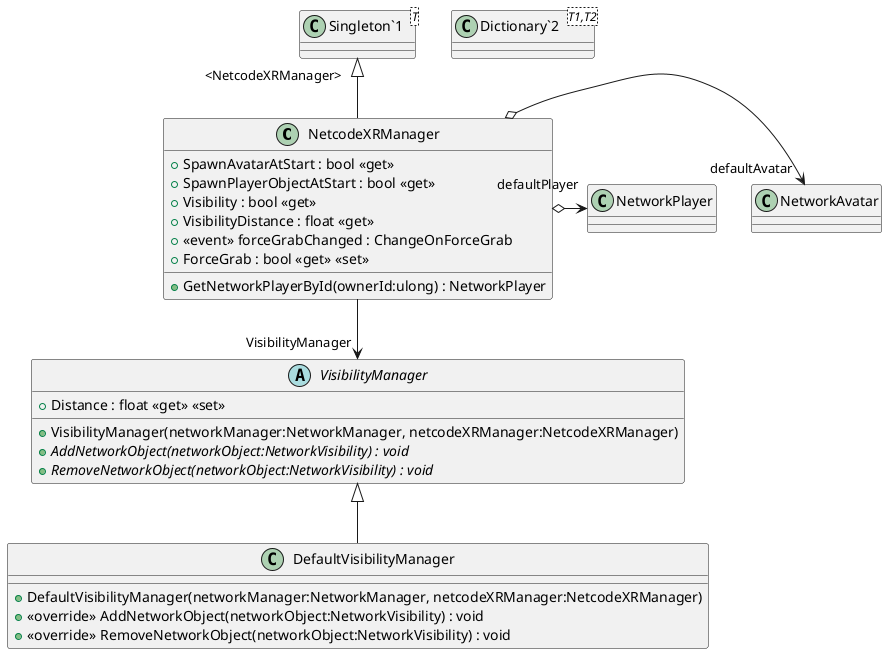 @startuml
class NetcodeXRManager {
    + SpawnAvatarAtStart : bool <<get>>
    + SpawnPlayerObjectAtStart : bool <<get>>
    + Visibility : bool <<get>>
    + VisibilityDistance : float <<get>>
    +  <<event>> forceGrabChanged : ChangeOnForceGrab 
    + ForceGrab : bool <<get>> <<set>>
    + GetNetworkPlayerById(ownerId:ulong) : NetworkPlayer
}
class DefaultVisibilityManager {
    + DefaultVisibilityManager(networkManager:NetworkManager, netcodeXRManager:NetcodeXRManager)
    + <<override>> AddNetworkObject(networkObject:NetworkVisibility) : void
    + <<override>> RemoveNetworkObject(networkObject:NetworkVisibility) : void
}
abstract class VisibilityManager {
    + Distance : float <<get>> <<set>>
    + VisibilityManager(networkManager:NetworkManager, netcodeXRManager:NetcodeXRManager)
    + {abstract} AddNetworkObject(networkObject:NetworkVisibility) : void
    + {abstract} RemoveNetworkObject(networkObject:NetworkVisibility) : void
}
class "Singleton`1"<T> {
}
class "Dictionary`2"<T1,T2> {
}
"Singleton`1" "<NetcodeXRManager>" <|-- NetcodeXRManager
NetcodeXRManager o-> "defaultAvatar" NetworkAvatar
NetcodeXRManager o-> "defaultPlayer" NetworkPlayer
NetcodeXRManager --> "VisibilityManager" VisibilityManager
VisibilityManager <|-- DefaultVisibilityManager
@enduml
